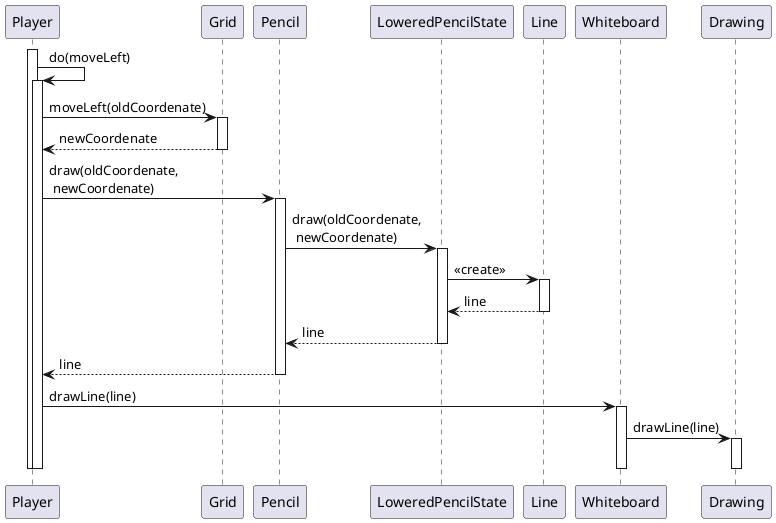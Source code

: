 @startuml move_left_do_action

activate Player
Player -> Player: do(moveLeft)
activate Player

Player -> Grid: moveLeft(oldCoordenate)
activate Grid
return newCoordenate

Player -> Pencil: draw(oldCoordenate,\n newCoordenate)
activate Pencil
Pencil -> LoweredPencilState: draw(oldCoordenate, \n newCoordenate)
activate LoweredPencilState
LoweredPencilState -> Line: <<create>>
activate Line
return line
return line
return line

Player -> Whiteboard: drawLine(line)
activate Whiteboard
Whiteboard -> Drawing: drawLine(line)
activate Drawing
deactivate Drawing
deactivate Whiteboard
deactivate Player
deactivate Player






@enduml